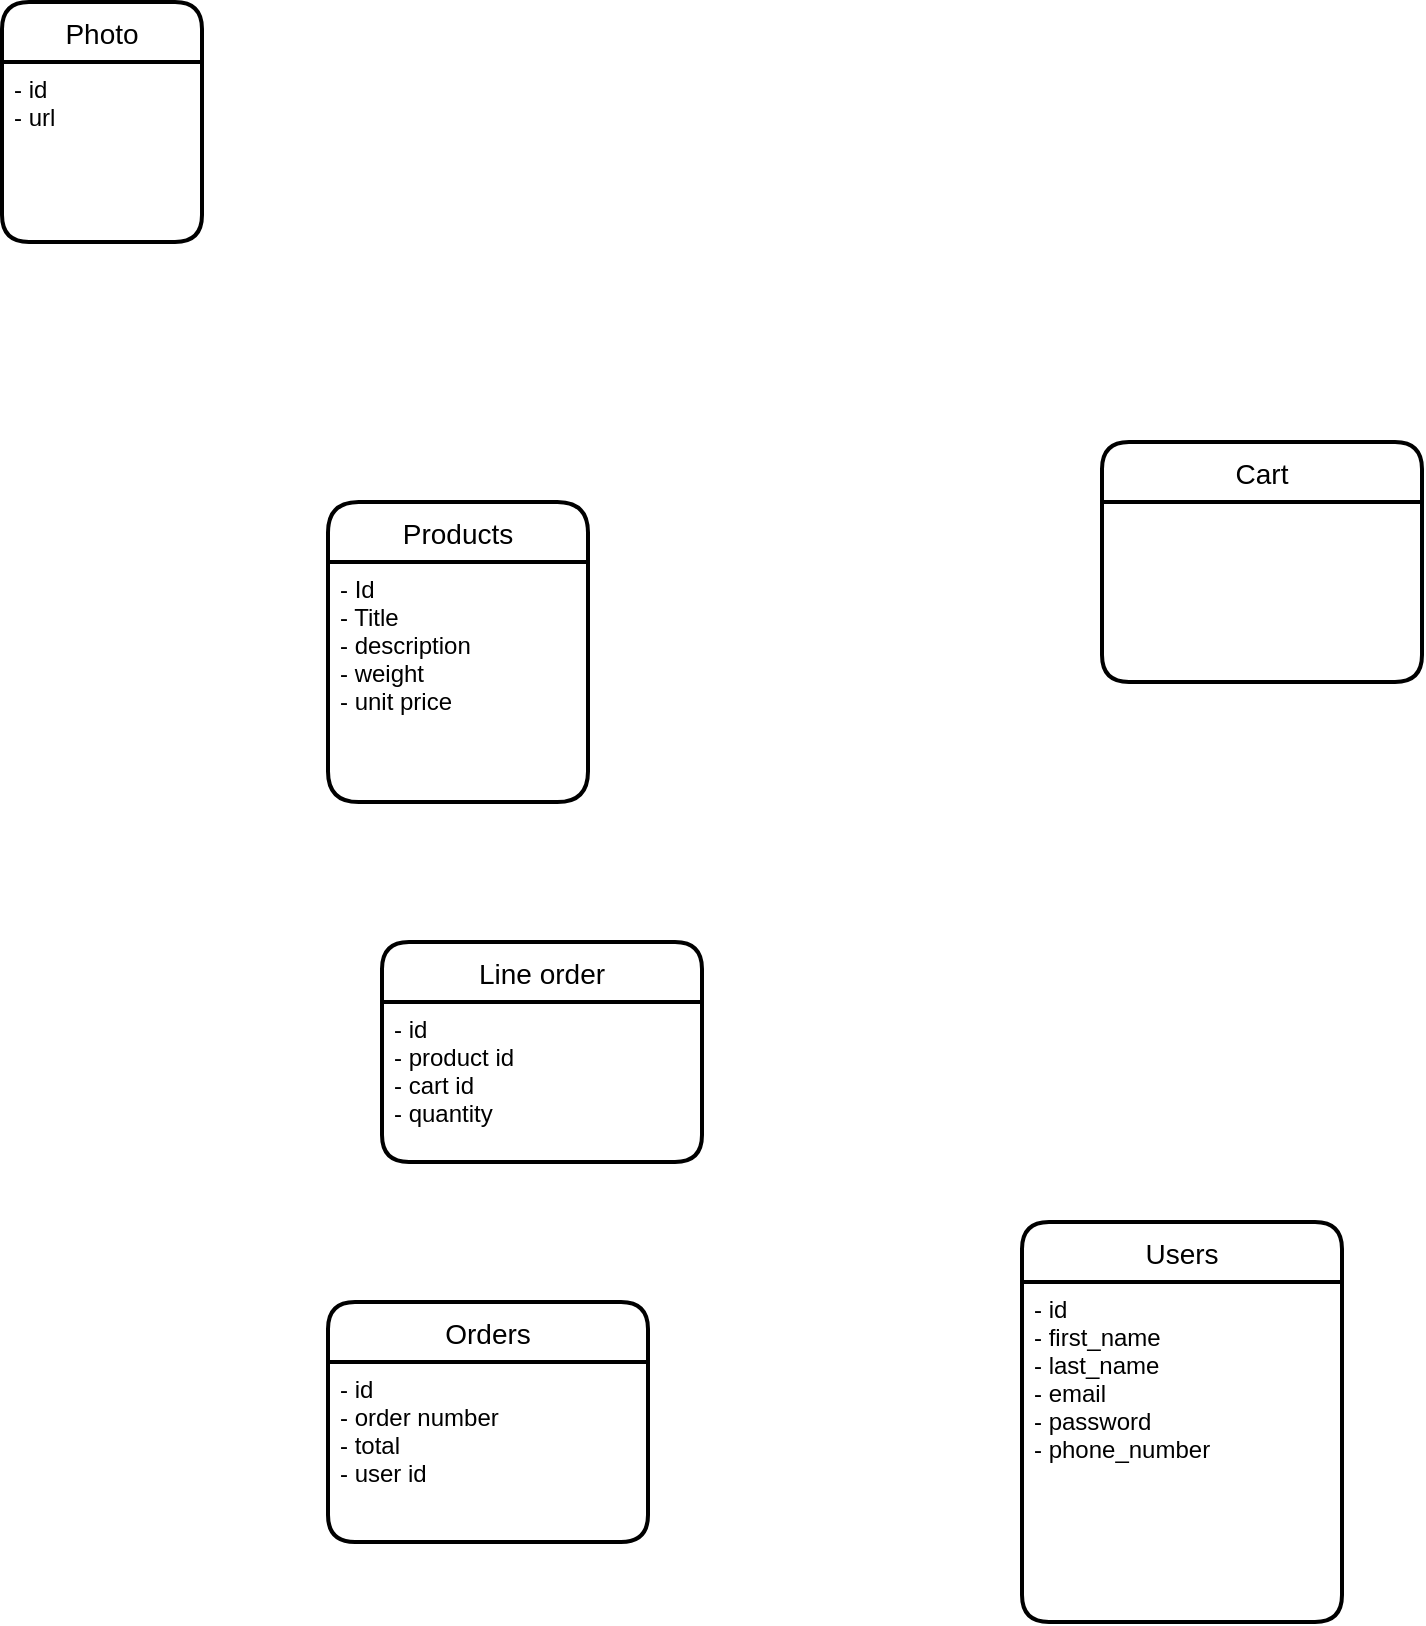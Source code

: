 <mxfile version="16.1.2" type="github">
  <diagram id="aTHwlENOpRGuuQx2CbNW" name="Page-1">
    <mxGraphModel dx="1392" dy="1104" grid="1" gridSize="10" guides="1" tooltips="1" connect="1" arrows="1" fold="1" page="1" pageScale="1" pageWidth="827" pageHeight="1169" math="0" shadow="0">
      <root>
        <mxCell id="0" />
        <mxCell id="1" parent="0" />
        <mxCell id="aeo3gsAuRb8vLFzs38R--20" value="Products" style="swimlane;childLayout=stackLayout;horizontal=1;startSize=30;horizontalStack=0;rounded=1;fontSize=14;fontStyle=0;strokeWidth=2;resizeParent=0;resizeLast=1;shadow=0;dashed=0;align=center;rotation=0;arcSize=17;" parent="1" vertex="1">
          <mxGeometry x="203" y="480" width="130" height="150" as="geometry" />
        </mxCell>
        <mxCell id="aeo3gsAuRb8vLFzs38R--21" value="- Id&#xa;- Title&#xa;- description&#xa;- weight&#xa;- unit price" style="align=left;strokeColor=none;fillColor=none;spacingLeft=4;fontSize=12;verticalAlign=top;resizable=0;rotatable=0;part=1;rotation=0;" parent="aeo3gsAuRb8vLFzs38R--20" vertex="1">
          <mxGeometry y="30" width="130" height="120" as="geometry" />
        </mxCell>
        <mxCell id="aeo3gsAuRb8vLFzs38R--22" value="Photo" style="swimlane;childLayout=stackLayout;horizontal=1;startSize=30;horizontalStack=0;rounded=1;fontSize=14;fontStyle=0;strokeWidth=2;resizeParent=0;resizeLast=1;shadow=0;dashed=0;align=center;" parent="1" vertex="1">
          <mxGeometry x="40" y="230" width="100" height="120" as="geometry" />
        </mxCell>
        <mxCell id="aeo3gsAuRb8vLFzs38R--23" value="- id&#xa;- url" style="align=left;strokeColor=none;fillColor=none;spacingLeft=4;fontSize=12;verticalAlign=top;resizable=0;rotatable=0;part=1;" parent="aeo3gsAuRb8vLFzs38R--22" vertex="1">
          <mxGeometry y="30" width="100" height="90" as="geometry" />
        </mxCell>
        <mxCell id="IwmB2C9f4yr9PsLjtd_6-1" value="Cart" style="swimlane;childLayout=stackLayout;horizontal=1;startSize=30;horizontalStack=0;rounded=1;fontSize=14;fontStyle=0;strokeWidth=2;resizeParent=0;resizeLast=1;shadow=0;dashed=0;align=center;" vertex="1" parent="1">
          <mxGeometry x="590" y="450" width="160" height="120" as="geometry" />
        </mxCell>
        <mxCell id="IwmB2C9f4yr9PsLjtd_6-3" value="Orders" style="swimlane;childLayout=stackLayout;horizontal=1;startSize=30;horizontalStack=0;rounded=1;fontSize=14;fontStyle=0;strokeWidth=2;resizeParent=0;resizeLast=1;shadow=0;dashed=0;align=center;" vertex="1" parent="1">
          <mxGeometry x="203" y="880" width="160" height="120" as="geometry" />
        </mxCell>
        <mxCell id="IwmB2C9f4yr9PsLjtd_6-4" value="- id &#xa;- order number&#xa;- total&#xa;- user id" style="align=left;strokeColor=none;fillColor=none;spacingLeft=4;fontSize=12;verticalAlign=top;resizable=0;rotatable=0;part=1;" vertex="1" parent="IwmB2C9f4yr9PsLjtd_6-3">
          <mxGeometry y="30" width="160" height="90" as="geometry" />
        </mxCell>
        <mxCell id="IwmB2C9f4yr9PsLjtd_6-6" value="Line order" style="swimlane;childLayout=stackLayout;horizontal=1;startSize=30;horizontalStack=0;rounded=1;fontSize=14;fontStyle=0;strokeWidth=2;resizeParent=0;resizeLast=1;shadow=0;dashed=0;align=center;" vertex="1" parent="1">
          <mxGeometry x="230" y="700" width="160" height="110" as="geometry" />
        </mxCell>
        <mxCell id="IwmB2C9f4yr9PsLjtd_6-7" value="- id&#xa;- product id&#xa;- cart id&#xa;- quantity" style="align=left;strokeColor=none;fillColor=none;spacingLeft=4;fontSize=12;verticalAlign=top;resizable=0;rotatable=0;part=1;" vertex="1" parent="IwmB2C9f4yr9PsLjtd_6-6">
          <mxGeometry y="30" width="160" height="80" as="geometry" />
        </mxCell>
        <mxCell id="IwmB2C9f4yr9PsLjtd_6-9" value="Users" style="swimlane;childLayout=stackLayout;horizontal=1;startSize=30;horizontalStack=0;rounded=1;fontSize=14;fontStyle=0;strokeWidth=2;resizeParent=0;resizeLast=1;shadow=0;dashed=0;align=center;" vertex="1" parent="1">
          <mxGeometry x="550" y="840" width="160" height="200" as="geometry" />
        </mxCell>
        <mxCell id="IwmB2C9f4yr9PsLjtd_6-10" value="- id &#xa;- first_name&#xa;- last_name&#xa;- email&#xa;- password&#xa;- phone_number" style="align=left;strokeColor=none;fillColor=none;spacingLeft=4;fontSize=12;verticalAlign=top;resizable=0;rotatable=0;part=1;" vertex="1" parent="IwmB2C9f4yr9PsLjtd_6-9">
          <mxGeometry y="30" width="160" height="170" as="geometry" />
        </mxCell>
      </root>
    </mxGraphModel>
  </diagram>
</mxfile>
